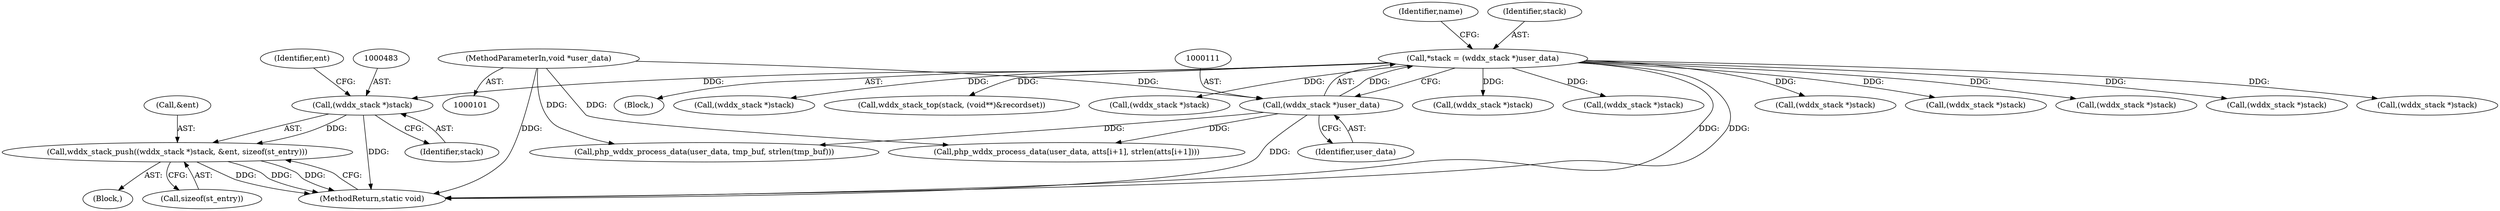 digraph "0_php-src_c4cca4c20e75359c9a13a1f9a36cb7b4e9601d29?w=1@pointer" {
"1000482" [label="(Call,(wddx_stack *)stack)"];
"1000108" [label="(Call,*stack = (wddx_stack *)user_data)"];
"1000110" [label="(Call,(wddx_stack *)user_data)"];
"1000102" [label="(MethodParameterIn,void *user_data)"];
"1000481" [label="(Call,wddx_stack_push((wddx_stack *)stack, &ent, sizeof(st_entry)))"];
"1000110" [label="(Call,(wddx_stack *)user_data)"];
"1000462" [label="(Block,)"];
"1000227" [label="(Call,(wddx_stack *)stack)"];
"1000332" [label="(Call,(wddx_stack *)stack)"];
"1000449" [label="(Call,(wddx_stack *)stack)"];
"1000851" [label="(Call,(wddx_stack *)stack)"];
"1000112" [label="(Identifier,user_data)"];
"1000893" [label="(MethodReturn,static void)"];
"1000486" [label="(Identifier,ent)"];
"1000515" [label="(Call,(wddx_stack *)stack)"];
"1000116" [label="(Identifier,name)"];
"1000402" [label="(Call,(wddx_stack *)stack)"];
"1000484" [label="(Identifier,stack)"];
"1000733" [label="(Call,(wddx_stack *)stack)"];
"1000109" [label="(Identifier,stack)"];
"1000482" [label="(Call,(wddx_stack *)stack)"];
"1000292" [label="(Call,php_wddx_process_data(user_data, tmp_buf, strlen(tmp_buf)))"];
"1000102" [label="(MethodParameterIn,void *user_data)"];
"1000481" [label="(Call,wddx_stack_push((wddx_stack *)stack, &ent, sizeof(st_entry)))"];
"1000105" [label="(Block,)"];
"1000409" [label="(Call,php_wddx_process_data(user_data, atts[i+1], strlen(atts[i+1])))"];
"1000485" [label="(Call,&ent)"];
"1000180" [label="(Call,(wddx_stack *)stack)"];
"1000108" [label="(Call,*stack = (wddx_stack *)user_data)"];
"1000803" [label="(Call,wddx_stack_top(stack, (void**)&recordset))"];
"1000886" [label="(Call,(wddx_stack *)stack)"];
"1000487" [label="(Call,sizeof(st_entry))"];
"1000482" -> "1000481"  [label="AST: "];
"1000482" -> "1000484"  [label="CFG: "];
"1000483" -> "1000482"  [label="AST: "];
"1000484" -> "1000482"  [label="AST: "];
"1000486" -> "1000482"  [label="CFG: "];
"1000482" -> "1000893"  [label="DDG: "];
"1000482" -> "1000481"  [label="DDG: "];
"1000108" -> "1000482"  [label="DDG: "];
"1000108" -> "1000105"  [label="AST: "];
"1000108" -> "1000110"  [label="CFG: "];
"1000109" -> "1000108"  [label="AST: "];
"1000110" -> "1000108"  [label="AST: "];
"1000116" -> "1000108"  [label="CFG: "];
"1000108" -> "1000893"  [label="DDG: "];
"1000108" -> "1000893"  [label="DDG: "];
"1000110" -> "1000108"  [label="DDG: "];
"1000108" -> "1000180"  [label="DDG: "];
"1000108" -> "1000227"  [label="DDG: "];
"1000108" -> "1000332"  [label="DDG: "];
"1000108" -> "1000402"  [label="DDG: "];
"1000108" -> "1000449"  [label="DDG: "];
"1000108" -> "1000515"  [label="DDG: "];
"1000108" -> "1000733"  [label="DDG: "];
"1000108" -> "1000803"  [label="DDG: "];
"1000108" -> "1000851"  [label="DDG: "];
"1000108" -> "1000886"  [label="DDG: "];
"1000110" -> "1000112"  [label="CFG: "];
"1000111" -> "1000110"  [label="AST: "];
"1000112" -> "1000110"  [label="AST: "];
"1000110" -> "1000893"  [label="DDG: "];
"1000102" -> "1000110"  [label="DDG: "];
"1000110" -> "1000292"  [label="DDG: "];
"1000110" -> "1000409"  [label="DDG: "];
"1000102" -> "1000101"  [label="AST: "];
"1000102" -> "1000893"  [label="DDG: "];
"1000102" -> "1000292"  [label="DDG: "];
"1000102" -> "1000409"  [label="DDG: "];
"1000481" -> "1000462"  [label="AST: "];
"1000481" -> "1000487"  [label="CFG: "];
"1000485" -> "1000481"  [label="AST: "];
"1000487" -> "1000481"  [label="AST: "];
"1000893" -> "1000481"  [label="CFG: "];
"1000481" -> "1000893"  [label="DDG: "];
"1000481" -> "1000893"  [label="DDG: "];
"1000481" -> "1000893"  [label="DDG: "];
}

